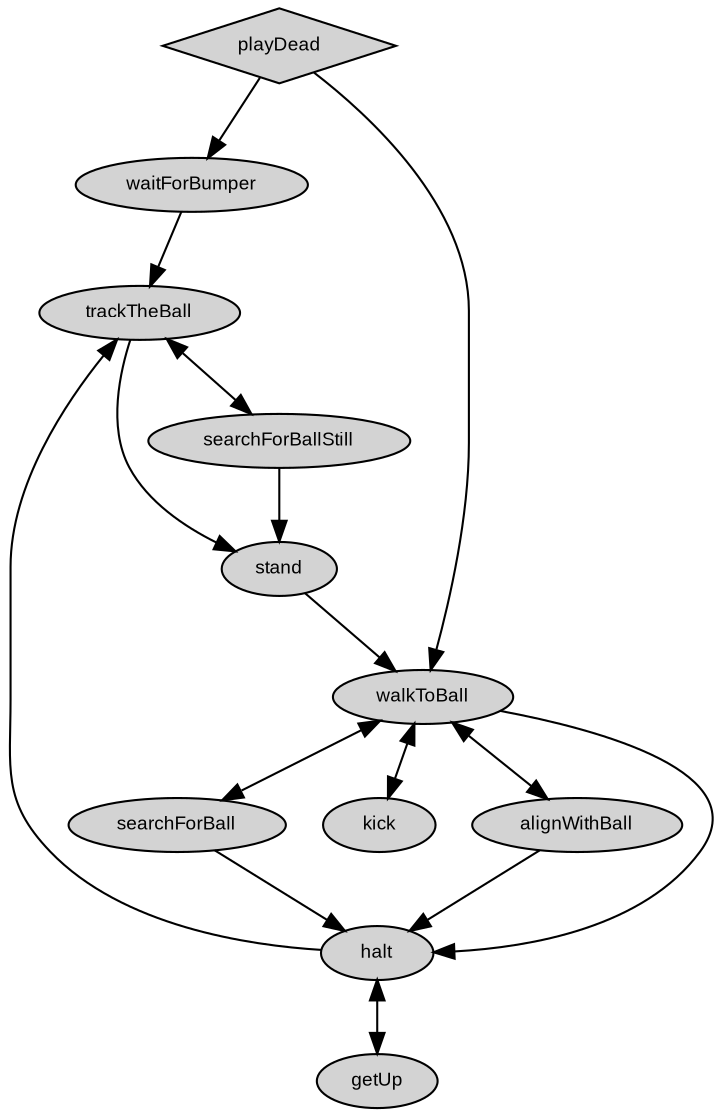 digraph G {
    rankdir=TB;//LR Top Bottom, left right
    //size = "1000";//1000
    center= "true";
    xlabels= curved;
node [style=filled,fontname=Arial,fontsize=9,height=0.2];
concentrate = true;
playDead[shape=diamond];
waitForBumper;
walkToBall;
trackTheBall;
halt;
getUp;
searchForBallStill;
stand;
searchForBall;
kick;
alignWithBall;

playDead -> waitForBumper;
playDead -> walkToBall; 
waitForBumper -> trackTheBall;
trackTheBall -> stand;
trackTheBall -> searchForBallStill;
stand -> walkToBall;
walkToBall -> halt;
walkToBall -> searchForBall;
walkToBall -> kick;
walkToBall -> alignWithBall;
alignWithBall -> halt;
alignWithBall -> walkToBall;
halt -> getUp;
halt -> trackTheBall;
getUp -> halt;
searchForBallStill -> stand;
searchForBallStill -> trackTheBall;
searchForBall -> halt;
searchForBall -> walkToBall;
kick -> walkToBall;
}
